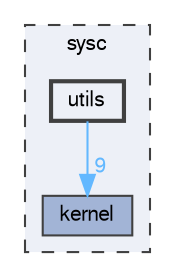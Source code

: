 digraph "sysc/utils"
{
 // LATEX_PDF_SIZE
  bgcolor="transparent";
  edge [fontname=FreeSans,fontsize=10,labelfontname=FreeSans,labelfontsize=10];
  node [fontname=FreeSans,fontsize=10,shape=box,height=0.2,width=0.4];
  compound=true
  subgraph clusterdir_b3fe251d03f02f270a00ddc1eaee8ac2 {
    graph [ bgcolor="#edf0f7", pencolor="grey25", label="sysc", fontname=FreeSans,fontsize=10 style="filled,dashed", URL="dir_b3fe251d03f02f270a00ddc1eaee8ac2.html",tooltip=""]
  dir_b4b56023568c35e5a49172d00a6c7a39 [label="kernel", fillcolor="#a2b4d6", color="grey25", style="filled", URL="dir_b4b56023568c35e5a49172d00a6c7a39.html",tooltip=""];
  dir_abe2d21ecb619c40140cdc0b9ea59ef5 [label="utils", fillcolor="#edf0f7", color="grey25", style="filled,bold", URL="dir_abe2d21ecb619c40140cdc0b9ea59ef5.html",tooltip=""];
  }
  dir_abe2d21ecb619c40140cdc0b9ea59ef5->dir_b4b56023568c35e5a49172d00a6c7a39 [headlabel="9", labeldistance=1.5 headhref="dir_000009_000005.html" href="dir_000009_000005.html" color="steelblue1" fontcolor="steelblue1"];
}
